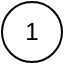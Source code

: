 <mxfile version="21.7.5" type="github">
  <diagram name="第 1 页" id="W6Fj_rsfh2s28kM5z5f6">
    <mxGraphModel dx="1050" dy="581" grid="1" gridSize="10" guides="1" tooltips="1" connect="1" arrows="1" fold="1" page="1" pageScale="1" pageWidth="827" pageHeight="1169" math="0" shadow="0">
      <root>
        <mxCell id="0" />
        <mxCell id="1" parent="0" />
        <mxCell id="FAbxvQYFkvHhqmhZ71KA-1" value="1" style="ellipse;whiteSpace=wrap;html=1;aspect=fixed;" vertex="1" parent="1">
          <mxGeometry x="300" y="500" width="30" height="30" as="geometry" />
        </mxCell>
      </root>
    </mxGraphModel>
  </diagram>
</mxfile>
